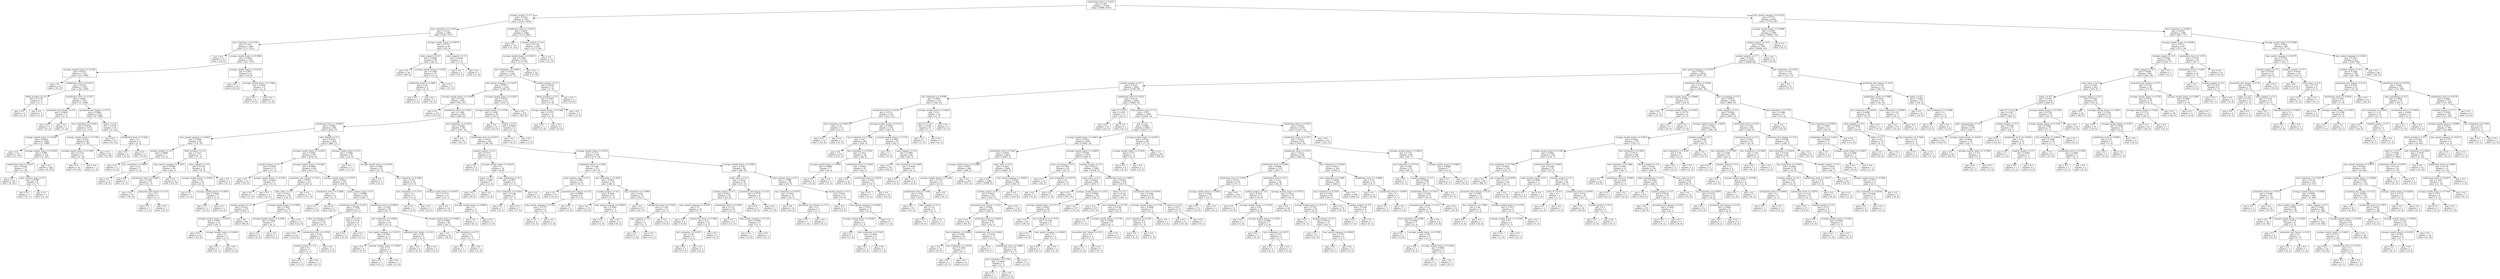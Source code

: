 digraph Tree {
node [shape=box] ;
0 [label="satisfaction_level <= 0.4121\ngini = 0.365\nsamples = 11959\nvalue = [9086, 2873]"] ;
1 [label="number_project <= 0.1\ngini = 0.4793\nsamples = 3367\nvalue = [1341, 2026]"] ;
0 -> 1 [labeldistance=2.5, labelangle=45, headlabel="True"] ;
2 [label="last_evaluation <= 0.3359\ngini = 0.2132\nsamples = 1385\nvalue = [168, 1217]"] ;
1 -> 2 ;
3 [label="last_evaluation <= 0.1328\ngini = 0.1071\nsamples = 1286\nvalue = [73, 1213]"] ;
2 -> 3 ;
4 [label="gini = 0.0\nsamples = 33\nvalue = [33, 0]"] ;
3 -> 4 ;
5 [label="average_montly_hours <= 0.3084\ngini = 0.0618\nsamples = 1253\nvalue = [40, 1213]"] ;
3 -> 5 ;
6 [label="average_montly_hours <= 0.1355\ngini = 0.0351\nsamples = 1231\nvalue = [22, 1209]"] ;
5 -> 6 ;
7 [label="gini = 0.0\nsamples = 12\nvalue = [12, 0]"] ;
6 -> 7 ;
8 [label="satisfaction_level <= 0.2473\ngini = 0.0163\nsamples = 1219\nvalue = [10, 1209]"] ;
6 -> 8 ;
9 [label="Work_accident <= 0.5\ngini = 0.2778\nsamples = 6\nvalue = [5, 1]"] ;
8 -> 9 ;
10 [label="gini = 0.0\nsamples = 5\nvalue = [5, 0]"] ;
9 -> 10 ;
11 [label="gini = 0.0\nsamples = 1\nvalue = [0, 1]"] ;
9 -> 11 ;
12 [label="satisfaction_level <= 0.2747\ngini = 0.0082\nsamples = 1213\nvalue = [5, 1208]"] ;
8 -> 12 ;
13 [label="promotion_last_5years <= 0.5\ngini = 0.4444\nsamples = 3\nvalue = [1, 2]"] ;
12 -> 13 ;
14 [label="gini = 0.0\nsamples = 2\nvalue = [0, 2]"] ;
13 -> 14 ;
15 [label="gini = 0.0\nsamples = 1\nvalue = [1, 0]"] ;
13 -> 15 ;
16 [label="promotion_last_5years <= 0.75\ngini = 0.0066\nsamples = 1210\nvalue = [4, 1206]"] ;
12 -> 16 ;
17 [label="last_evaluation <= 0.3203\ngini = 0.0034\nsamples = 1175\nvalue = [2, 1173]"] ;
16 -> 17 ;
18 [label="average_montly_hours <= 0.2547\ngini = 0.0018\nsamples = 1089\nvalue = [1, 1088]"] ;
17 -> 18 ;
19 [label="gini = 0.0\nsamples = 757\nvalue = [0, 757]"] ;
18 -> 19 ;
20 [label="average_montly_hours <= 0.2593\ngini = 0.006\nsamples = 332\nvalue = [1, 331]"] ;
18 -> 20 ;
21 [label="satisfaction_level <= 0.3571\ngini = 0.0526\nsamples = 37\nvalue = [1, 36]"] ;
20 -> 21 ;
22 [label="gini = 0.0\nsamples = 29\nvalue = [0, 29]"] ;
21 -> 22 ;
23 [label="sales_product_mng <= 0.5\ngini = 0.2188\nsamples = 8\nvalue = [1, 7]"] ;
21 -> 23 ;
24 [label="gini = 0.0\nsamples = 7\nvalue = [0, 7]"] ;
23 -> 24 ;
25 [label="gini = 0.0\nsamples = 1\nvalue = [1, 0]"] ;
23 -> 25 ;
26 [label="gini = 0.0\nsamples = 295\nvalue = [0, 295]"] ;
20 -> 26 ;
27 [label="average_montly_hours <= 0.1706\ngini = 0.023\nsamples = 86\nvalue = [1, 85]"] ;
17 -> 27 ;
28 [label="average_montly_hours <= 0.1659\ngini = 0.1107\nsamples = 17\nvalue = [1, 16]"] ;
27 -> 28 ;
29 [label="gini = 0.0\nsamples = 16\nvalue = [0, 16]"] ;
28 -> 29 ;
30 [label="gini = 0.0\nsamples = 1\nvalue = [1, 0]"] ;
28 -> 30 ;
31 [label="gini = 0.0\nsamples = 69\nvalue = [0, 69]"] ;
27 -> 31 ;
32 [label="salary <= 0.5\ngini = 0.1078\nsamples = 35\nvalue = [2, 33]"] ;
16 -> 32 ;
33 [label="gini = 0.0\nsamples = 31\nvalue = [0, 31]"] ;
32 -> 33 ;
34 [label="satisfaction_level <= 0.3242\ngini = 0.5\nsamples = 4\nvalue = [2, 2]"] ;
32 -> 34 ;
35 [label="gini = 0.0\nsamples = 2\nvalue = [2, 0]"] ;
34 -> 35 ;
36 [label="gini = 0.0\nsamples = 2\nvalue = [0, 2]"] ;
34 -> 36 ;
37 [label="average_montly_hours <= 0.6752\ngini = 0.2975\nsamples = 22\nvalue = [18, 4]"] ;
5 -> 37 ;
38 [label="gini = 0.0\nsamples = 16\nvalue = [16, 0]"] ;
37 -> 38 ;
39 [label="average_montly_hours <= 0.7944\ngini = 0.4444\nsamples = 6\nvalue = [2, 4]"] ;
37 -> 39 ;
40 [label="gini = 0.0\nsamples = 4\nvalue = [0, 4]"] ;
39 -> 40 ;
41 [label="gini = 0.0\nsamples = 2\nvalue = [2, 0]"] ;
39 -> 41 ;
42 [label="average_montly_hours <= 0.8575\ngini = 0.0775\nsamples = 99\nvalue = [95, 4]"] ;
2 -> 42 ;
43 [label="sales_support <= 0.5\ngini = 0.0408\nsamples = 96\nvalue = [94, 2]"] ;
42 -> 43 ;
44 [label="gini = 0.0\nsamples = 80\nvalue = [80, 0]"] ;
43 -> 44 ;
45 [label="average_montly_hours <= 0.285\ngini = 0.2188\nsamples = 16\nvalue = [14, 2]"] ;
43 -> 45 ;
46 [label="satisfaction_level <= 0.2802\ngini = 0.48\nsamples = 5\nvalue = [3, 2]"] ;
45 -> 46 ;
47 [label="gini = 0.0\nsamples = 3\nvalue = [3, 0]"] ;
46 -> 47 ;
48 [label="gini = 0.0\nsamples = 2\nvalue = [0, 2]"] ;
46 -> 48 ;
49 [label="gini = 0.0\nsamples = 11\nvalue = [11, 0]"] ;
45 -> 49 ;
50 [label="sales_support <= 0.5\ngini = 0.4444\nsamples = 3\nvalue = [1, 2]"] ;
42 -> 50 ;
51 [label="gini = 0.0\nsamples = 2\nvalue = [0, 2]"] ;
50 -> 51 ;
52 [label="gini = 0.0\nsamples = 1\nvalue = [1, 0]"] ;
50 -> 52 ;
53 [label="satisfaction_level <= 0.0275\ngini = 0.4831\nsamples = 1982\nvalue = [1173, 809]"] ;
1 -> 53 ;
54 [label="gini = 0.0\nsamples = 715\nvalue = [0, 715]"] ;
53 -> 54 ;
55 [label="number_project <= 0.9\ngini = 0.1374\nsamples = 1267\nvalue = [1173, 94]"] ;
53 -> 55 ;
56 [label="average_montly_hours <= 0.9019\ngini = 0.1208\nsamples = 1254\nvalue = [1173, 81]"] ;
55 -> 56 ;
57 [label="last_evaluation <= 0.9922\ngini = 0.1076\nsamples = 1244\nvalue = [1173, 71]"] ;
56 -> 57 ;
58 [label="time_spend_company <= 0.4375\ngini = 0.0973\nsamples = 1229\nvalue = [1166, 63]"] ;
57 -> 58 ;
59 [label="average_montly_hours <= 0.1659\ngini = 0.1154\nsamples = 992\nvalue = [931, 61]"] ;
58 -> 59 ;
60 [label="gini = 0.0\nsamples = 122\nvalue = [122, 0]"] ;
59 -> 60 ;
61 [label="satisfaction_level <= 0.2363\ngini = 0.1304\nsamples = 870\nvalue = [809, 61]"] ;
59 -> 61 ;
62 [label="satisfaction_level <= 0.0604\ngini = 0.0904\nsamples = 569\nvalue = [542, 27]"] ;
61 -> 62 ;
63 [label="time_spend_company <= 0.0625\ngini = 0.2098\nsamples = 84\nvalue = [74, 10]"] ;
62 -> 63 ;
64 [label="number_project <= 0.3\ngini = 0.4898\nsamples = 7\nvalue = [3, 4]"] ;
63 -> 64 ;
65 [label="gini = 0.0\nsamples = 2\nvalue = [2, 0]"] ;
64 -> 65 ;
66 [label="last_evaluation <= 0.8047\ngini = 0.32\nsamples = 5\nvalue = [1, 4]"] ;
64 -> 66 ;
67 [label="gini = 0.0\nsamples = 4\nvalue = [0, 4]"] ;
66 -> 67 ;
68 [label="gini = 0.0\nsamples = 1\nvalue = [1, 0]"] ;
66 -> 68 ;
69 [label="Work_accident <= 0.5\ngini = 0.1437\nsamples = 77\nvalue = [71, 6]"] ;
63 -> 69 ;
70 [label="time_spend_company <= 0.1875\ngini = 0.0308\nsamples = 64\nvalue = [63, 1]"] ;
69 -> 70 ;
71 [label="satisfaction_level <= 0.0495\ngini = 0.1528\nsamples = 12\nvalue = [11, 1]"] ;
70 -> 71 ;
72 [label="gini = 0.0\nsamples = 10\nvalue = [10, 0]"] ;
71 -> 72 ;
73 [label="promotion_last_5years <= 0.25\ngini = 0.5\nsamples = 2\nvalue = [1, 1]"] ;
71 -> 73 ;
74 [label="gini = 0.0\nsamples = 1\nvalue = [1, 0]"] ;
73 -> 74 ;
75 [label="gini = 0.0\nsamples = 1\nvalue = [0, 1]"] ;
73 -> 75 ;
76 [label="gini = 0.0\nsamples = 52\nvalue = [52, 0]"] ;
70 -> 76 ;
77 [label="sales_support <= 0.5\ngini = 0.4734\nsamples = 13\nvalue = [8, 5]"] ;
69 -> 77 ;
78 [label="average_montly_hours <= 0.8411\ngini = 0.32\nsamples = 10\nvalue = [8, 2]"] ;
77 -> 78 ;
79 [label="gini = 0.0\nsamples = 7\nvalue = [7, 0]"] ;
78 -> 79 ;
80 [label="average_montly_hours <= 0.8551\ngini = 0.4444\nsamples = 3\nvalue = [1, 2]"] ;
78 -> 80 ;
81 [label="gini = 0.0\nsamples = 2\nvalue = [0, 2]"] ;
80 -> 81 ;
82 [label="gini = 0.0\nsamples = 1\nvalue = [1, 0]"] ;
80 -> 82 ;
83 [label="gini = 0.0\nsamples = 3\nvalue = [0, 3]"] ;
77 -> 83 ;
84 [label="sales_RandD <= 0.5\ngini = 0.0676\nsamples = 485\nvalue = [468, 17]"] ;
62 -> 84 ;
85 [label="average_montly_hours <= 0.2033\ngini = 0.0565\nsamples = 447\nvalue = [434, 13]"] ;
84 -> 85 ;
86 [label="number_project <= 0.7\ngini = 0.2604\nsamples = 13\nvalue = [11, 2]"] ;
85 -> 86 ;
87 [label="gini = 0.0\nsamples = 10\nvalue = [10, 0]"] ;
86 -> 87 ;
88 [label="average_montly_hours <= 0.1916\ngini = 0.4444\nsamples = 3\nvalue = [1, 2]"] ;
86 -> 88 ;
89 [label="gini = 0.0\nsamples = 1\nvalue = [1, 0]"] ;
88 -> 89 ;
90 [label="gini = 0.0\nsamples = 2\nvalue = [0, 2]"] ;
88 -> 90 ;
91 [label="average_montly_hours <= 0.5491\ngini = 0.0494\nsamples = 434\nvalue = [423, 11]"] ;
85 -> 91 ;
92 [label="promotion_last_5years <= 0.25\ngini = 0.0167\nsamples = 237\nvalue = [235, 2]"] ;
91 -> 92 ;
93 [label="sales_sales <= 0.5\ngini = 0.0312\nsamples = 126\nvalue = [124, 2]"] ;
92 -> 93 ;
94 [label="number_project <= 0.3\ngini = 0.0185\nsamples = 107\nvalue = [106, 1]"] ;
93 -> 94 ;
95 [label="average_montly_hours <= 0.4276\ngini = 0.0907\nsamples = 21\nvalue = [20, 1]"] ;
94 -> 95 ;
96 [label="gini = 0.0\nsamples = 19\nvalue = [19, 0]"] ;
95 -> 96 ;
97 [label="average_montly_hours <= 0.4416\ngini = 0.5\nsamples = 2\nvalue = [1, 1]"] ;
95 -> 97 ;
98 [label="gini = 0.0\nsamples = 1\nvalue = [0, 1]"] ;
97 -> 98 ;
99 [label="gini = 0.0\nsamples = 1\nvalue = [1, 0]"] ;
97 -> 99 ;
100 [label="gini = 0.0\nsamples = 86\nvalue = [86, 0]"] ;
94 -> 100 ;
101 [label="average_montly_hours <= 0.3458\ngini = 0.0997\nsamples = 19\nvalue = [18, 1]"] ;
93 -> 101 ;
102 [label="average_montly_hours <= 0.3294\ngini = 0.2449\nsamples = 7\nvalue = [6, 1]"] ;
101 -> 102 ;
103 [label="gini = 0.0\nsamples = 6\nvalue = [6, 0]"] ;
102 -> 103 ;
104 [label="gini = 0.0\nsamples = 1\nvalue = [0, 1]"] ;
102 -> 104 ;
105 [label="gini = 0.0\nsamples = 12\nvalue = [12, 0]"] ;
101 -> 105 ;
106 [label="gini = 0.0\nsamples = 111\nvalue = [111, 0]"] ;
92 -> 106 ;
107 [label="average_montly_hours <= 0.5537\ngini = 0.0872\nsamples = 197\nvalue = [188, 9]"] ;
91 -> 107 ;
108 [label="satisfaction_level <= 0.1648\ngini = 0.5\nsamples = 4\nvalue = [2, 2]"] ;
107 -> 108 ;
109 [label="gini = 0.0\nsamples = 2\nvalue = [2, 0]"] ;
108 -> 109 ;
110 [label="gini = 0.0\nsamples = 2\nvalue = [0, 2]"] ;
108 -> 110 ;
111 [label="sales_product_mng <= 0.5\ngini = 0.0699\nsamples = 193\nvalue = [186, 7]"] ;
107 -> 111 ;
112 [label="satisfaction_level <= 0.2253\ngini = 0.0288\nsamples = 137\nvalue = [135, 2]"] ;
111 -> 112 ;
113 [label="sales_accounting <= 0.5\ngini = 0.0152\nsamples = 131\nvalue = [130, 1]"] ;
112 -> 113 ;
114 [label="gini = 0.0\nsamples = 118\nvalue = [118, 0]"] ;
113 -> 114 ;
115 [label="satisfaction_level <= 0.0769\ngini = 0.142\nsamples = 13\nvalue = [12, 1]"] ;
113 -> 115 ;
116 [label="number_project <= 0.3\ngini = 0.5\nsamples = 2\nvalue = [1, 1]"] ;
115 -> 116 ;
117 [label="gini = 0.0\nsamples = 1\nvalue = [1, 0]"] ;
116 -> 117 ;
118 [label="gini = 0.0\nsamples = 1\nvalue = [0, 1]"] ;
116 -> 118 ;
119 [label="gini = 0.0\nsamples = 11\nvalue = [11, 0]"] ;
115 -> 119 ;
120 [label="sales_IT <= 0.5\ngini = 0.2778\nsamples = 6\nvalue = [5, 1]"] ;
112 -> 120 ;
121 [label="gini = 0.0\nsamples = 5\nvalue = [5, 0]"] ;
120 -> 121 ;
122 [label="gini = 0.0\nsamples = 1\nvalue = [0, 1]"] ;
120 -> 122 ;
123 [label="satisfaction_level <= 0.0934\ngini = 0.1626\nsamples = 56\nvalue = [51, 5]"] ;
111 -> 123 ;
124 [label="last_evaluation <= 0.6484\ngini = 0.375\nsamples = 16\nvalue = [12, 4]"] ;
123 -> 124 ;
125 [label="time_spend_company <= 0.3125\ngini = 0.1653\nsamples = 11\nvalue = [10, 1]"] ;
124 -> 125 ;
126 [label="gini = 0.0\nsamples = 9\nvalue = [9, 0]"] ;
125 -> 126 ;
127 [label="average_montly_hours <= 0.8037\ngini = 0.5\nsamples = 2\nvalue = [1, 1]"] ;
125 -> 127 ;
128 [label="gini = 0.0\nsamples = 1\nvalue = [0, 1]"] ;
127 -> 128 ;
129 [label="gini = 0.0\nsamples = 1\nvalue = [1, 0]"] ;
127 -> 129 ;
130 [label="promotion_last_5years <= 0.25\ngini = 0.48\nsamples = 5\nvalue = [2, 3]"] ;
124 -> 130 ;
131 [label="gini = 0.0\nsamples = 3\nvalue = [0, 3]"] ;
130 -> 131 ;
132 [label="gini = 0.0\nsamples = 2\nvalue = [2, 0]"] ;
130 -> 132 ;
133 [label="average_montly_hours <= 0.8435\ngini = 0.0487\nsamples = 40\nvalue = [39, 1]"] ;
123 -> 133 ;
134 [label="gini = 0.0\nsamples = 38\nvalue = [38, 0]"] ;
133 -> 134 ;
135 [label="last_evaluation <= 0.75\ngini = 0.5\nsamples = 2\nvalue = [1, 1]"] ;
133 -> 135 ;
136 [label="gini = 0.0\nsamples = 1\nvalue = [0, 1]"] ;
135 -> 136 ;
137 [label="gini = 0.0\nsamples = 1\nvalue = [1, 0]"] ;
135 -> 137 ;
138 [label="average_montly_hours <= 0.5\ngini = 0.1884\nsamples = 38\nvalue = [34, 4]"] ;
84 -> 138 ;
139 [label="gini = 0.0\nsamples = 17\nvalue = [17, 0]"] ;
138 -> 139 ;
140 [label="average_montly_hours <= 0.5187\ngini = 0.3084\nsamples = 21\nvalue = [17, 4]"] ;
138 -> 140 ;
141 [label="gini = 0.0\nsamples = 1\nvalue = [0, 1]"] ;
140 -> 141 ;
142 [label="last_evaluation <= 0.1484\ngini = 0.255\nsamples = 20\nvalue = [17, 3]"] ;
140 -> 142 ;
143 [label="last_evaluation <= 0.1172\ngini = 0.5\nsamples = 4\nvalue = [2, 2]"] ;
142 -> 143 ;
144 [label="gini = 0.0\nsamples = 2\nvalue = [2, 0]"] ;
143 -> 144 ;
145 [label="gini = 0.0\nsamples = 2\nvalue = [0, 2]"] ;
143 -> 145 ;
146 [label="average_montly_hours <= 0.8435\ngini = 0.1172\nsamples = 16\nvalue = [15, 1]"] ;
142 -> 146 ;
147 [label="gini = 0.0\nsamples = 14\nvalue = [14, 0]"] ;
146 -> 147 ;
148 [label="average_montly_hours <= 0.8645\ngini = 0.5\nsamples = 2\nvalue = [1, 1]"] ;
146 -> 148 ;
149 [label="gini = 0.0\nsamples = 1\nvalue = [0, 1]"] ;
148 -> 149 ;
150 [label="gini = 0.0\nsamples = 1\nvalue = [1, 0]"] ;
148 -> 150 ;
151 [label="last_evaluation <= 0.2578\ngini = 0.2004\nsamples = 301\nvalue = [267, 34]"] ;
61 -> 151 ;
152 [label="gini = 0.0\nsamples = 81\nvalue = [81, 0]"] ;
151 -> 152 ;
153 [label="satisfaction_level <= 0.2473\ngini = 0.2613\nsamples = 220\nvalue = [186, 34]"] ;
151 -> 153 ;
154 [label="number_project <= 0.3\ngini = 0.4717\nsamples = 21\nvalue = [13, 8]"] ;
153 -> 154 ;
155 [label="gini = 0.0\nsamples = 5\nvalue = [5, 0]"] ;
154 -> 155 ;
156 [label="average_montly_hours <= 0.4416\ngini = 0.5\nsamples = 16\nvalue = [8, 8]"] ;
154 -> 156 ;
157 [label="salary <= 0.5\ngini = 0.2449\nsamples = 7\nvalue = [1, 6]"] ;
156 -> 157 ;
158 [label="gini = 0.0\nsamples = 6\nvalue = [0, 6]"] ;
157 -> 158 ;
159 [label="gini = 0.0\nsamples = 1\nvalue = [1, 0]"] ;
157 -> 159 ;
160 [label="sales_marketing <= 0.5\ngini = 0.3457\nsamples = 9\nvalue = [7, 2]"] ;
156 -> 160 ;
161 [label="last_evaluation <= 0.3203\ngini = 0.2188\nsamples = 8\nvalue = [7, 1]"] ;
160 -> 161 ;
162 [label="gini = 0.0\nsamples = 1\nvalue = [0, 1]"] ;
161 -> 162 ;
163 [label="gini = 0.0\nsamples = 7\nvalue = [7, 0]"] ;
161 -> 163 ;
164 [label="gini = 0.0\nsamples = 1\nvalue = [0, 1]"] ;
160 -> 164 ;
165 [label="average_montly_hours <= 0.479\ngini = 0.2272\nsamples = 199\nvalue = [173, 26]"] ;
153 -> 165 ;
166 [label="satisfaction_level <= 0.2802\ngini = 0.1295\nsamples = 115\nvalue = [107, 8]"] ;
165 -> 166 ;
167 [label="sales_product_mng <= 0.5\ngini = 0.3403\nsamples = 23\nvalue = [18, 5]"] ;
166 -> 167 ;
168 [label="gini = 0.0\nsamples = 15\nvalue = [15, 0]"] ;
167 -> 168 ;
169 [label="promotion_last_5years <= 0.25\ngini = 0.4688\nsamples = 8\nvalue = [3, 5]"] ;
167 -> 169 ;
170 [label="time_spend_company <= 0.125\ngini = 0.2778\nsamples = 6\nvalue = [1, 5]"] ;
169 -> 170 ;
171 [label="gini = 0.0\nsamples = 5\nvalue = [0, 5]"] ;
170 -> 171 ;
172 [label="gini = 0.0\nsamples = 1\nvalue = [1, 0]"] ;
170 -> 172 ;
173 [label="gini = 0.0\nsamples = 2\nvalue = [2, 0]"] ;
169 -> 173 ;
174 [label="last_evaluation <= 0.3203\ngini = 0.0631\nsamples = 92\nvalue = [89, 3]"] ;
166 -> 174 ;
175 [label="number_project <= 0.3\ngini = 0.2604\nsamples = 13\nvalue = [11, 2]"] ;
174 -> 175 ;
176 [label="gini = 0.0\nsamples = 10\nvalue = [10, 0]"] ;
175 -> 176 ;
177 [label="time_spend_company <= 0.0625\ngini = 0.4444\nsamples = 3\nvalue = [1, 2]"] ;
175 -> 177 ;
178 [label="gini = 0.0\nsamples = 1\nvalue = [1, 0]"] ;
177 -> 178 ;
179 [label="gini = 0.0\nsamples = 2\nvalue = [0, 2]"] ;
177 -> 179 ;
180 [label="last_evaluation <= 0.7969\ngini = 0.025\nsamples = 79\nvalue = [78, 1]"] ;
174 -> 180 ;
181 [label="gini = 0.0\nsamples = 67\nvalue = [67, 0]"] ;
180 -> 181 ;
182 [label="satisfaction_level <= 0.3242\ngini = 0.1528\nsamples = 12\nvalue = [11, 1]"] ;
180 -> 182 ;
183 [label="sales_support <= 0.5\ngini = 0.5\nsamples = 2\nvalue = [1, 1]"] ;
182 -> 183 ;
184 [label="gini = 0.0\nsamples = 1\nvalue = [1, 0]"] ;
183 -> 184 ;
185 [label="gini = 0.0\nsamples = 1\nvalue = [0, 1]"] ;
183 -> 185 ;
186 [label="gini = 0.0\nsamples = 10\nvalue = [10, 0]"] ;
182 -> 186 ;
187 [label="average_montly_hours <= 0.6565\ngini = 0.3367\nsamples = 84\nvalue = [66, 18]"] ;
165 -> 187 ;
188 [label="sales_sales <= 0.5\ngini = 0.4614\nsamples = 36\nvalue = [23, 13]"] ;
187 -> 188 ;
189 [label="number_project <= 0.3\ngini = 0.3911\nsamples = 30\nvalue = [22, 8]"] ;
188 -> 189 ;
190 [label="time_spend_company <= 0.1875\ngini = 0.5\nsamples = 14\nvalue = [7, 7]"] ;
189 -> 190 ;
191 [label="gini = 0.0\nsamples = 4\nvalue = [4, 0]"] ;
190 -> 191 ;
192 [label="satisfaction_level <= 0.3462\ngini = 0.42\nsamples = 10\nvalue = [3, 7]"] ;
190 -> 192 ;
193 [label="last_evaluation <= 0.9531\ngini = 0.48\nsamples = 5\nvalue = [3, 2]"] ;
192 -> 193 ;
194 [label="gini = 0.0\nsamples = 3\nvalue = [3, 0]"] ;
193 -> 194 ;
195 [label="gini = 0.0\nsamples = 2\nvalue = [0, 2]"] ;
193 -> 195 ;
196 [label="gini = 0.0\nsamples = 5\nvalue = [0, 5]"] ;
192 -> 196 ;
197 [label="satisfaction_level <= 0.3901\ngini = 0.1172\nsamples = 16\nvalue = [15, 1]"] ;
189 -> 197 ;
198 [label="gini = 0.0\nsamples = 13\nvalue = [13, 0]"] ;
197 -> 198 ;
199 [label="time_spend_company <= 0.125\ngini = 0.4444\nsamples = 3\nvalue = [2, 1]"] ;
197 -> 199 ;
200 [label="gini = 0.0\nsamples = 2\nvalue = [2, 0]"] ;
199 -> 200 ;
201 [label="gini = 0.0\nsamples = 1\nvalue = [0, 1]"] ;
199 -> 201 ;
202 [label="promotion_last_5years <= 0.25\ngini = 0.2778\nsamples = 6\nvalue = [1, 5]"] ;
188 -> 202 ;
203 [label="gini = 0.0\nsamples = 5\nvalue = [0, 5]"] ;
202 -> 203 ;
204 [label="gini = 0.0\nsamples = 1\nvalue = [1, 0]"] ;
202 -> 204 ;
205 [label="sales_product_mng <= 0.5\ngini = 0.1866\nsamples = 48\nvalue = [43, 5]"] ;
187 -> 205 ;
206 [label="last_evaluation <= 0.9375\ngini = 0.0555\nsamples = 35\nvalue = [34, 1]"] ;
205 -> 206 ;
207 [label="gini = 0.0\nsamples = 33\nvalue = [33, 0]"] ;
206 -> 207 ;
208 [label="promotion_last_5years <= 0.75\ngini = 0.5\nsamples = 2\nvalue = [1, 1]"] ;
206 -> 208 ;
209 [label="gini = 0.0\nsamples = 1\nvalue = [1, 0]"] ;
208 -> 209 ;
210 [label="gini = 0.0\nsamples = 1\nvalue = [0, 1]"] ;
208 -> 210 ;
211 [label="number_project <= 0.3\ngini = 0.426\nsamples = 13\nvalue = [9, 4]"] ;
205 -> 211 ;
212 [label="gini = 0.0\nsamples = 2\nvalue = [0, 2]"] ;
211 -> 212 ;
213 [label="time_spend_company <= 0.0625\ngini = 0.2975\nsamples = 11\nvalue = [9, 2]"] ;
211 -> 213 ;
214 [label="average_montly_hours <= 0.8364\ngini = 0.5\nsamples = 4\nvalue = [2, 2]"] ;
213 -> 214 ;
215 [label="gini = 0.0\nsamples = 1\nvalue = [1, 0]"] ;
214 -> 215 ;
216 [label="last_evaluation <= 0.7422\ngini = 0.4444\nsamples = 3\nvalue = [1, 2]"] ;
214 -> 216 ;
217 [label="gini = 0.0\nsamples = 2\nvalue = [0, 2]"] ;
216 -> 217 ;
218 [label="gini = 0.0\nsamples = 1\nvalue = [1, 0]"] ;
216 -> 218 ;
219 [label="gini = 0.0\nsamples = 7\nvalue = [7, 0]"] ;
213 -> 219 ;
220 [label="average_montly_hours <= 0.2033\ngini = 0.0167\nsamples = 237\nvalue = [235, 2]"] ;
58 -> 220 ;
221 [label="average_montly_hours <= 0.1799\ngini = 0.1049\nsamples = 36\nvalue = [34, 2]"] ;
220 -> 221 ;
222 [label="gini = 0.0\nsamples = 33\nvalue = [33, 0]"] ;
221 -> 222 ;
223 [label="salary <= 0.5\ngini = 0.4444\nsamples = 3\nvalue = [1, 2]"] ;
221 -> 223 ;
224 [label="gini = 0.0\nsamples = 2\nvalue = [0, 2]"] ;
223 -> 224 ;
225 [label="gini = 0.0\nsamples = 1\nvalue = [1, 0]"] ;
223 -> 225 ;
226 [label="gini = 0.0\nsamples = 201\nvalue = [201, 0]"] ;
220 -> 226 ;
227 [label="number_project <= 0.7\ngini = 0.4978\nsamples = 15\nvalue = [7, 8]"] ;
57 -> 227 ;
228 [label="Work_accident <= 0.5\ngini = 0.3967\nsamples = 11\nvalue = [3, 8]"] ;
227 -> 228 ;
229 [label="average_montly_hours <= 0.1589\ngini = 0.1975\nsamples = 9\nvalue = [1, 8]"] ;
228 -> 229 ;
230 [label="gini = 0.0\nsamples = 1\nvalue = [1, 0]"] ;
229 -> 230 ;
231 [label="gini = 0.0\nsamples = 8\nvalue = [0, 8]"] ;
229 -> 231 ;
232 [label="gini = 0.0\nsamples = 2\nvalue = [2, 0]"] ;
228 -> 232 ;
233 [label="gini = 0.0\nsamples = 4\nvalue = [4, 0]"] ;
227 -> 233 ;
234 [label="gini = 0.0\nsamples = 10\nvalue = [0, 10]"] ;
56 -> 234 ;
235 [label="gini = 0.0\nsamples = 13\nvalue = [0, 13]"] ;
55 -> 235 ;
236 [label="time_spend_company <= 0.3125\ngini = 0.1777\nsamples = 8592\nvalue = [7745, 847]"] ;
0 -> 236 [labeldistance=2.5, labelangle=-45, headlabel="False"] ;
237 [label="average_montly_hours <= 0.9089\ngini = 0.0309\nsamples = 7008\nvalue = [6898, 110]"] ;
236 -> 237 ;
238 [label="number_project <= 0.9\ngini = 0.029\nsamples = 7001\nvalue = [6898, 103]"] ;
237 -> 238 ;
239 [label="number_project <= 0.7\ngini = 0.0279\nsamples = 6997\nvalue = [6898, 99]"] ;
238 -> 239 ;
240 [label="time_spend_company <= 0.1875\ngini = 0.025\nsamples = 6874\nvalue = [6787, 87]"] ;
239 -> 240 ;
241 [label="number_project <= 0.1\ngini = 0.0167\nsamples = 5829\nvalue = [5780, 49]"] ;
240 -> 241 ;
242 [label="last_evaluation <= 0.9766\ngini = 0.0855\nsamples = 335\nvalue = [320, 15]"] ;
241 -> 242 ;
243 [label="satisfaction_level <= 0.4341\ngini = 0.0711\nsamples = 325\nvalue = [313, 12]"] ;
242 -> 243 ;
244 [label="last_evaluation <= 0.6016\ngini = 0.32\nsamples = 15\nvalue = [12, 3]"] ;
243 -> 244 ;
245 [label="gini = 0.0\nsamples = 12\nvalue = [12, 0]"] ;
244 -> 245 ;
246 [label="gini = 0.0\nsamples = 3\nvalue = [0, 3]"] ;
244 -> 246 ;
247 [label="average_montly_hours <= 0.7313\ngini = 0.0564\nsamples = 310\nvalue = [301, 9]"] ;
243 -> 247 ;
248 [label="last_evaluation <= 0.7266\ngini = 0.03\nsamples = 263\nvalue = [259, 4]"] ;
247 -> 248 ;
249 [label="gini = 0.0\nsamples = 213\nvalue = [213, 0]"] ;
248 -> 249 ;
250 [label="last_evaluation <= 0.7422\ngini = 0.1472\nsamples = 50\nvalue = [46, 4]"] ;
248 -> 250 ;
251 [label="average_montly_hours <= 0.493\ngini = 0.4898\nsamples = 7\nvalue = [4, 3]"] ;
250 -> 251 ;
252 [label="gini = 0.0\nsamples = 4\nvalue = [4, 0]"] ;
251 -> 252 ;
253 [label="gini = 0.0\nsamples = 3\nvalue = [0, 3]"] ;
251 -> 253 ;
254 [label="satisfaction_level <= 0.8242\ngini = 0.0454\nsamples = 43\nvalue = [42, 1]"] ;
250 -> 254 ;
255 [label="gini = 0.0\nsamples = 32\nvalue = [32, 0]"] ;
254 -> 255 ;
256 [label="satisfaction_level <= 0.8516\ngini = 0.1653\nsamples = 11\nvalue = [10, 1]"] ;
254 -> 256 ;
257 [label="gini = 0.0\nsamples = 1\nvalue = [0, 1]"] ;
256 -> 257 ;
258 [label="gini = 0.0\nsamples = 10\nvalue = [10, 0]"] ;
256 -> 258 ;
259 [label="average_montly_hours <= 0.736\ngini = 0.1901\nsamples = 47\nvalue = [42, 5]"] ;
247 -> 259 ;
260 [label="gini = 0.0\nsamples = 3\nvalue = [0, 3]"] ;
259 -> 260 ;
261 [label="sales_support <= 0.5\ngini = 0.0868\nsamples = 44\nvalue = [42, 2]"] ;
259 -> 261 ;
262 [label="gini = 0.0\nsamples = 38\nvalue = [38, 0]"] ;
261 -> 262 ;
263 [label="last_evaluation <= 0.5469\ngini = 0.4444\nsamples = 6\nvalue = [4, 2]"] ;
261 -> 263 ;
264 [label="gini = 0.0\nsamples = 2\nvalue = [0, 2]"] ;
263 -> 264 ;
265 [label="gini = 0.0\nsamples = 4\nvalue = [4, 0]"] ;
263 -> 265 ;
266 [label="average_montly_hours <= 0.8014\ngini = 0.42\nsamples = 10\nvalue = [7, 3]"] ;
242 -> 266 ;
267 [label="sales_IT <= 0.5\ngini = 0.2188\nsamples = 8\nvalue = [7, 1]"] ;
266 -> 267 ;
268 [label="gini = 0.0\nsamples = 7\nvalue = [7, 0]"] ;
267 -> 268 ;
269 [label="gini = 0.0\nsamples = 1\nvalue = [0, 1]"] ;
267 -> 269 ;
270 [label="gini = 0.0\nsamples = 2\nvalue = [0, 2]"] ;
266 -> 270 ;
271 [label="satisfaction_level <= 0.4231\ngini = 0.0123\nsamples = 5494\nvalue = [5460, 34]"] ;
241 -> 271 ;
272 [label="sales_IT <= 0.5\ngini = 0.1653\nsamples = 11\nvalue = [10, 1]"] ;
271 -> 272 ;
273 [label="gini = 0.0\nsamples = 10\nvalue = [10, 0]"] ;
272 -> 273 ;
274 [label="gini = 0.0\nsamples = 1\nvalue = [0, 1]"] ;
272 -> 274 ;
275 [label="sales_product_mng <= 0.5\ngini = 0.012\nsamples = 5483\nvalue = [5450, 33]"] ;
271 -> 275 ;
276 [label="left <= 0.5\ngini = 0.0084\nsamples = 4030\nvalue = [4013, 17]"] ;
275 -> 276 ;
277 [label="average_montly_hours <= 0.6612\ngini = 0.0071\nsamples = 3950\nvalue = [3936, 14]"] ;
276 -> 277 ;
278 [label="satisfaction_level <= 0.467\ngini = 0.0035\nsamples = 2872\nvalue = [2867, 5]"] ;
277 -> 278 ;
279 [label="average_montly_hours <= 0.2009\ngini = 0.019\nsamples = 208\nvalue = [206, 2]"] ;
278 -> 279 ;
280 [label="average_montly_hours <= 0.1939\ngini = 0.1723\nsamples = 21\nvalue = [19, 2]"] ;
279 -> 280 ;
281 [label="satisfaction_level <= 0.456\ngini = 0.095\nsamples = 20\nvalue = [19, 1]"] ;
280 -> 281 ;
282 [label="gini = 0.0\nsamples = 15\nvalue = [15, 0]"] ;
281 -> 282 ;
283 [label="sales_support <= 0.5\ngini = 0.32\nsamples = 5\nvalue = [4, 1]"] ;
281 -> 283 ;
284 [label="gini = 0.0\nsamples = 4\nvalue = [4, 0]"] ;
283 -> 284 ;
285 [label="gini = 0.0\nsamples = 1\nvalue = [0, 1]"] ;
283 -> 285 ;
286 [label="gini = 0.0\nsamples = 1\nvalue = [0, 1]"] ;
280 -> 286 ;
287 [label="gini = 0.0\nsamples = 187\nvalue = [187, 0]"] ;
279 -> 287 ;
288 [label="sales_sales <= 0.5\ngini = 0.0022\nsamples = 2664\nvalue = [2661, 3]"] ;
278 -> 288 ;
289 [label="gini = 0.0\nsamples = 2096\nvalue = [2096, 0]"] ;
288 -> 289 ;
290 [label="time_spend_company <= 0.0625\ngini = 0.0105\nsamples = 568\nvalue = [565, 3]"] ;
288 -> 290 ;
291 [label="number_project <= 0.3\ngini = 0.0252\nsamples = 235\nvalue = [232, 3]"] ;
290 -> 291 ;
292 [label="promotion_last_5years <= 0.25\ngini = 0.0566\nsamples = 103\nvalue = [100, 3]"] ;
291 -> 292 ;
293 [label="gini = 0.0\nsamples = 46\nvalue = [46, 0]"] ;
292 -> 293 ;
294 [label="satisfaction_level <= 0.8242\ngini = 0.0997\nsamples = 57\nvalue = [54, 3]"] ;
292 -> 294 ;
295 [label="last_evaluation <= 0.8906\ngini = 0.0487\nsamples = 40\nvalue = [39, 1]"] ;
294 -> 295 ;
296 [label="gini = 0.0\nsamples = 33\nvalue = [33, 0]"] ;
295 -> 296 ;
297 [label="last_evaluation <= 0.9219\ngini = 0.2449\nsamples = 7\nvalue = [6, 1]"] ;
295 -> 297 ;
298 [label="gini = 0.0\nsamples = 1\nvalue = [0, 1]"] ;
297 -> 298 ;
299 [label="gini = 0.0\nsamples = 6\nvalue = [6, 0]"] ;
297 -> 299 ;
300 [label="satisfaction_level <= 0.8462\ngini = 0.2076\nsamples = 17\nvalue = [15, 2]"] ;
294 -> 300 ;
301 [label="gini = 0.0\nsamples = 1\nvalue = [0, 1]"] ;
300 -> 301 ;
302 [label="satisfaction_level <= 0.8901\ngini = 0.1172\nsamples = 16\nvalue = [15, 1]"] ;
300 -> 302 ;
303 [label="last_evaluation <= 0.7109\ngini = 0.4444\nsamples = 3\nvalue = [2, 1]"] ;
302 -> 303 ;
304 [label="gini = 0.0\nsamples = 1\nvalue = [0, 1]"] ;
303 -> 304 ;
305 [label="gini = 0.0\nsamples = 2\nvalue = [2, 0]"] ;
303 -> 305 ;
306 [label="gini = 0.0\nsamples = 13\nvalue = [13, 0]"] ;
302 -> 306 ;
307 [label="gini = 0.0\nsamples = 132\nvalue = [132, 0]"] ;
291 -> 307 ;
308 [label="gini = 0.0\nsamples = 333\nvalue = [333, 0]"] ;
290 -> 308 ;
309 [label="average_montly_hours <= 0.6659\ngini = 0.0166\nsamples = 1078\nvalue = [1069, 9]"] ;
277 -> 309 ;
310 [label="sales_accounting <= 0.5\ngini = 0.1454\nsamples = 38\nvalue = [35, 3]"] ;
309 -> 310 ;
311 [label="gini = 0.0\nsamples = 32\nvalue = [32, 0]"] ;
310 -> 311 ;
312 [label="last_evaluation <= 0.4375\ngini = 0.5\nsamples = 6\nvalue = [3, 3]"] ;
310 -> 312 ;
313 [label="gini = 0.0\nsamples = 3\nvalue = [0, 3]"] ;
312 -> 313 ;
314 [label="gini = 0.0\nsamples = 3\nvalue = [3, 0]"] ;
312 -> 314 ;
315 [label="number_project <= 0.5\ngini = 0.0115\nsamples = 1040\nvalue = [1034, 6]"] ;
309 -> 315 ;
316 [label="sales_sales <= 0.5\ngini = 0.0024\nsamples = 820\nvalue = [819, 1]"] ;
315 -> 316 ;
317 [label="gini = 0.0\nsamples = 637\nvalue = [637, 0]"] ;
316 -> 317 ;
318 [label="average_montly_hours <= 0.722\ngini = 0.0109\nsamples = 183\nvalue = [182, 1]"] ;
316 -> 318 ;
319 [label="average_montly_hours <= 0.7173\ngini = 0.0425\nsamples = 46\nvalue = [45, 1]"] ;
318 -> 319 ;
320 [label="gini = 0.0\nsamples = 38\nvalue = [38, 0]"] ;
319 -> 320 ;
321 [label="last_evaluation <= 0.7578\ngini = 0.2188\nsamples = 8\nvalue = [7, 1]"] ;
319 -> 321 ;
322 [label="gini = 0.0\nsamples = 6\nvalue = [6, 0]"] ;
321 -> 322 ;
323 [label="time_spend_company <= 0.0625\ngini = 0.5\nsamples = 2\nvalue = [1, 1]"] ;
321 -> 323 ;
324 [label="gini = 0.0\nsamples = 1\nvalue = [0, 1]"] ;
323 -> 324 ;
325 [label="gini = 0.0\nsamples = 1\nvalue = [1, 0]"] ;
323 -> 325 ;
326 [label="gini = 0.0\nsamples = 137\nvalue = [137, 0]"] ;
318 -> 326 ;
327 [label="satisfaction_level <= 0.8407\ngini = 0.0444\nsamples = 220\nvalue = [215, 5]"] ;
315 -> 327 ;
328 [label="salary <= 0.5\ngini = 0.0123\nsamples = 161\nvalue = [160, 1]"] ;
327 -> 328 ;
329 [label="gini = 0.0\nsamples = 137\nvalue = [137, 0]"] ;
328 -> 329 ;
330 [label="last_evaluation <= 0.7734\ngini = 0.0799\nsamples = 24\nvalue = [23, 1]"] ;
328 -> 330 ;
331 [label="gini = 0.0\nsamples = 17\nvalue = [17, 0]"] ;
330 -> 331 ;
332 [label="average_montly_hours <= 0.736\ngini = 0.2449\nsamples = 7\nvalue = [6, 1]"] ;
330 -> 332 ;
333 [label="promotion_last_5years <= 0.25\ngini = 0.5\nsamples = 2\nvalue = [1, 1]"] ;
332 -> 333 ;
334 [label="gini = 0.0\nsamples = 1\nvalue = [1, 0]"] ;
333 -> 334 ;
335 [label="gini = 0.0\nsamples = 1\nvalue = [0, 1]"] ;
333 -> 335 ;
336 [label="gini = 0.0\nsamples = 5\nvalue = [5, 0]"] ;
332 -> 336 ;
337 [label="satisfaction_level <= 0.8516\ngini = 0.1264\nsamples = 59\nvalue = [55, 4]"] ;
327 -> 337 ;
338 [label="average_montly_hours <= 0.785\ngini = 0.4898\nsamples = 7\nvalue = [4, 3]"] ;
337 -> 338 ;
339 [label="last_evaluation <= 0.5391\ngini = 0.375\nsamples = 4\nvalue = [1, 3]"] ;
338 -> 339 ;
340 [label="gini = 0.0\nsamples = 3\nvalue = [0, 3]"] ;
339 -> 340 ;
341 [label="gini = 0.0\nsamples = 1\nvalue = [1, 0]"] ;
339 -> 341 ;
342 [label="gini = 0.0\nsamples = 3\nvalue = [3, 0]"] ;
338 -> 342 ;
343 [label="sales_hr <= 0.5\ngini = 0.0377\nsamples = 52\nvalue = [51, 1]"] ;
337 -> 343 ;
344 [label="gini = 0.0\nsamples = 51\nvalue = [51, 0]"] ;
343 -> 344 ;
345 [label="gini = 0.0\nsamples = 1\nvalue = [0, 1]"] ;
343 -> 345 ;
346 [label="average_montly_hours <= 0.2079\ngini = 0.0722\nsamples = 80\nvalue = [77, 3]"] ;
276 -> 346 ;
347 [label="average_montly_hours <= 0.1916\ngini = 0.375\nsamples = 12\nvalue = [9, 3]"] ;
346 -> 347 ;
348 [label="gini = 0.0\nsamples = 9\nvalue = [9, 0]"] ;
347 -> 348 ;
349 [label="gini = 0.0\nsamples = 3\nvalue = [0, 3]"] ;
347 -> 349 ;
350 [label="gini = 0.0\nsamples = 68\nvalue = [68, 0]"] ;
346 -> 350 ;
351 [label="satisfaction_level <= 0.7857\ngini = 0.0218\nsamples = 1453\nvalue = [1437, 16]"] ;
275 -> 351 ;
352 [label="satisfaction_level <= 0.7527\ngini = 0.0337\nsamples = 932\nvalue = [916, 16]"] ;
351 -> 352 ;
353 [label="satisfaction_level <= 0.533\ngini = 0.0213\nsamples = 834\nvalue = [825, 9]"] ;
352 -> 353 ;
354 [label="satisfaction_level <= 0.489\ngini = 0.0498\nsamples = 274\nvalue = [267, 7]"] ;
353 -> 354 ;
355 [label="satisfaction_level <= 0.4341\ngini = 0.0113\nsamples = 176\nvalue = [175, 1]"] ;
354 -> 355 ;
356 [label="average_montly_hours <= 0.6612\ngini = 0.1244\nsamples = 15\nvalue = [14, 1]"] ;
355 -> 356 ;
357 [label="gini = 0.0\nsamples = 14\nvalue = [14, 0]"] ;
356 -> 357 ;
358 [label="gini = 0.0\nsamples = 1\nvalue = [0, 1]"] ;
356 -> 358 ;
359 [label="gini = 0.0\nsamples = 161\nvalue = [161, 0]"] ;
355 -> 359 ;
360 [label="satisfaction_level <= 0.5\ngini = 0.115\nsamples = 98\nvalue = [92, 6]"] ;
354 -> 360 ;
361 [label="number_project <= 0.3\ngini = 0.2975\nsamples = 22\nvalue = [18, 4]"] ;
360 -> 361 ;
362 [label="gini = 0.0\nsamples = 12\nvalue = [12, 0]"] ;
361 -> 362 ;
363 [label="average_montly_hours <= 0.3154\ngini = 0.48\nsamples = 10\nvalue = [6, 4]"] ;
361 -> 363 ;
364 [label="gini = 0.0\nsamples = 3\nvalue = [3, 0]"] ;
363 -> 364 ;
365 [label="average_montly_hours <= 0.3411\ngini = 0.4898\nsamples = 7\nvalue = [3, 4]"] ;
363 -> 365 ;
366 [label="gini = 0.0\nsamples = 3\nvalue = [0, 3]"] ;
365 -> 366 ;
367 [label="last_evaluation <= 0.4375\ngini = 0.375\nsamples = 4\nvalue = [3, 1]"] ;
365 -> 367 ;
368 [label="gini = 0.0\nsamples = 1\nvalue = [0, 1]"] ;
367 -> 368 ;
369 [label="gini = 0.0\nsamples = 3\nvalue = [3, 0]"] ;
367 -> 369 ;
370 [label="average_montly_hours <= 0.5724\ngini = 0.0512\nsamples = 76\nvalue = [74, 2]"] ;
360 -> 370 ;
371 [label="gini = 0.0\nsamples = 48\nvalue = [48, 0]"] ;
370 -> 371 ;
372 [label="average_montly_hours <= 0.5771\ngini = 0.1327\nsamples = 28\nvalue = [26, 2]"] ;
370 -> 372 ;
373 [label="gini = 0.0\nsamples = 1\nvalue = [0, 1]"] ;
372 -> 373 ;
374 [label="number_project <= 0.5\ngini = 0.0713\nsamples = 27\nvalue = [26, 1]"] ;
372 -> 374 ;
375 [label="gini = 0.0\nsamples = 23\nvalue = [23, 0]"] ;
374 -> 375 ;
376 [label="time_spend_company <= 0.0625\ngini = 0.375\nsamples = 4\nvalue = [3, 1]"] ;
374 -> 376 ;
377 [label="gini = 0.0\nsamples = 1\nvalue = [0, 1]"] ;
376 -> 377 ;
378 [label="gini = 0.0\nsamples = 3\nvalue = [3, 0]"] ;
376 -> 378 ;
379 [label="last_evaluation <= 0.9922\ngini = 0.0071\nsamples = 560\nvalue = [558, 2]"] ;
353 -> 379 ;
380 [label="last_evaluation <= 0.2891\ngini = 0.0036\nsamples = 550\nvalue = [549, 1]"] ;
379 -> 380 ;
381 [label="last_evaluation <= 0.2734\ngini = 0.0235\nsamples = 84\nvalue = [83, 1]"] ;
380 -> 381 ;
382 [label="gini = 0.0\nsamples = 76\nvalue = [76, 0]"] ;
381 -> 382 ;
383 [label="number_project <= 0.5\ngini = 0.2188\nsamples = 8\nvalue = [7, 1]"] ;
381 -> 383 ;
384 [label="gini = 0.0\nsamples = 7\nvalue = [7, 0]"] ;
383 -> 384 ;
385 [label="gini = 0.0\nsamples = 1\nvalue = [0, 1]"] ;
383 -> 385 ;
386 [label="gini = 0.0\nsamples = 466\nvalue = [466, 0]"] ;
380 -> 386 ;
387 [label="satisfaction_level <= 0.6868\ngini = 0.18\nsamples = 10\nvalue = [9, 1]"] ;
379 -> 387 ;
388 [label="gini = 0.0\nsamples = 8\nvalue = [8, 0]"] ;
387 -> 388 ;
389 [label="satisfaction_level <= 0.6978\ngini = 0.5\nsamples = 2\nvalue = [1, 1]"] ;
387 -> 389 ;
390 [label="gini = 0.0\nsamples = 1\nvalue = [0, 1]"] ;
389 -> 390 ;
391 [label="gini = 0.0\nsamples = 1\nvalue = [1, 0]"] ;
389 -> 391 ;
392 [label="average_montly_hours <= 0.8014\ngini = 0.1327\nsamples = 98\nvalue = [91, 7]"] ;
352 -> 392 ;
393 [label="last_evaluation <= 0.1719\ngini = 0.084\nsamples = 91\nvalue = [87, 4]"] ;
392 -> 393 ;
394 [label="gini = 0.0\nsamples = 1\nvalue = [0, 1]"] ;
393 -> 394 ;
395 [label="number_project <= 0.3\ngini = 0.0644\nsamples = 90\nvalue = [87, 3]"] ;
393 -> 395 ;
396 [label="satisfaction_level <= 0.7637\ngini = 0.1653\nsamples = 33\nvalue = [30, 3]"] ;
395 -> 396 ;
397 [label="promotion_last_5years <= 0.25\ngini = 0.32\nsamples = 15\nvalue = [12, 3]"] ;
396 -> 397 ;
398 [label="last_evaluation <= 0.4609\ngini = 0.4898\nsamples = 7\nvalue = [4, 3]"] ;
397 -> 398 ;
399 [label="gini = 0.0\nsamples = 2\nvalue = [2, 0]"] ;
398 -> 399 ;
400 [label="average_montly_hours <= 0.3785\ngini = 0.48\nsamples = 5\nvalue = [2, 3]"] ;
398 -> 400 ;
401 [label="gini = 0.0\nsamples = 2\nvalue = [0, 2]"] ;
400 -> 401 ;
402 [label="average_montly_hours <= 0.5444\ngini = 0.4444\nsamples = 3\nvalue = [2, 1]"] ;
400 -> 402 ;
403 [label="gini = 0.0\nsamples = 2\nvalue = [2, 0]"] ;
402 -> 403 ;
404 [label="gini = 0.0\nsamples = 1\nvalue = [0, 1]"] ;
402 -> 404 ;
405 [label="gini = 0.0\nsamples = 8\nvalue = [8, 0]"] ;
397 -> 405 ;
406 [label="gini = 0.0\nsamples = 18\nvalue = [18, 0]"] ;
396 -> 406 ;
407 [label="gini = 0.0\nsamples = 57\nvalue = [57, 0]"] ;
395 -> 407 ;
408 [label="average_montly_hours <= 0.8061\ngini = 0.4898\nsamples = 7\nvalue = [4, 3]"] ;
392 -> 408 ;
409 [label="gini = 0.0\nsamples = 3\nvalue = [0, 3]"] ;
408 -> 409 ;
410 [label="gini = 0.0\nsamples = 4\nvalue = [4, 0]"] ;
408 -> 410 ;
411 [label="gini = 0.0\nsamples = 521\nvalue = [521, 0]"] ;
351 -> 411 ;
412 [label="satisfaction_level <= 0.4341\ngini = 0.0701\nsamples = 1045\nvalue = [1007, 38]"] ;
240 -> 412 ;
413 [label="average_montly_hours <= 0.6846\ngini = 0.3403\nsamples = 23\nvalue = [18, 5]"] ;
412 -> 413 ;
414 [label="gini = 0.0\nsamples = 17\nvalue = [17, 0]"] ;
413 -> 414 ;
415 [label="average_montly_hours <= 0.8341\ngini = 0.2778\nsamples = 6\nvalue = [1, 5]"] ;
413 -> 415 ;
416 [label="gini = 0.0\nsamples = 5\nvalue = [0, 5]"] ;
415 -> 416 ;
417 [label="gini = 0.0\nsamples = 1\nvalue = [1, 0]"] ;
415 -> 417 ;
418 [label="sales_accounting <= 0.5\ngini = 0.0625\nsamples = 1022\nvalue = [989, 33]"] ;
412 -> 418 ;
419 [label="sales_support <= 0.5\ngini = 0.0544\nsamples = 965\nvalue = [938, 27]"] ;
418 -> 419 ;
420 [label="average_montly_hours <= 0.8294\ngini = 0.0361\nsamples = 762\nvalue = [748, 14]"] ;
419 -> 420 ;
421 [label="average_montly_hours <= 0.2874\ngini = 0.0293\nsamples = 739\nvalue = [728, 11]"] ;
420 -> 421 ;
422 [label="average_montly_hours <= 0.264\ngini = 0.0842\nsamples = 159\nvalue = [152, 7]"] ;
421 -> 422 ;
423 [label="last_evaluation <= 0.7266\ngini = 0.0458\nsamples = 128\nvalue = [125, 3]"] ;
422 -> 423 ;
424 [label="gini = 0.0\nsamples = 84\nvalue = [84, 0]"] ;
423 -> 424 ;
425 [label="last_evaluation <= 0.8359\ngini = 0.1271\nsamples = 44\nvalue = [41, 3]"] ;
423 -> 425 ;
426 [label="promotion_last_5years <= 0.25\ngini = 0.3367\nsamples = 14\nvalue = [11, 3]"] ;
425 -> 426 ;
427 [label="last_evaluation <= 0.7891\ngini = 0.48\nsamples = 5\nvalue = [3, 2]"] ;
426 -> 427 ;
428 [label="gini = 0.0\nsamples = 3\nvalue = [3, 0]"] ;
427 -> 428 ;
429 [label="gini = 0.0\nsamples = 2\nvalue = [0, 2]"] ;
427 -> 429 ;
430 [label="average_montly_hours <= 0.1752\ngini = 0.1975\nsamples = 9\nvalue = [8, 1]"] ;
426 -> 430 ;
431 [label="average_montly_hours <= 0.1308\ngini = 0.5\nsamples = 2\nvalue = [1, 1]"] ;
430 -> 431 ;
432 [label="gini = 0.0\nsamples = 1\nvalue = [1, 0]"] ;
431 -> 432 ;
433 [label="gini = 0.0\nsamples = 1\nvalue = [0, 1]"] ;
431 -> 433 ;
434 [label="gini = 0.0\nsamples = 7\nvalue = [7, 0]"] ;
430 -> 434 ;
435 [label="gini = 0.0\nsamples = 30\nvalue = [30, 0]"] ;
425 -> 435 ;
436 [label="satisfaction_level <= 0.5549\ngini = 0.2248\nsamples = 31\nvalue = [27, 4]"] ;
422 -> 436 ;
437 [label="sales_product_mng <= 0.5\ngini = 0.4444\nsamples = 3\nvalue = [1, 2]"] ;
436 -> 437 ;
438 [label="gini = 0.0\nsamples = 2\nvalue = [0, 2]"] ;
437 -> 438 ;
439 [label="gini = 0.0\nsamples = 1\nvalue = [1, 0]"] ;
437 -> 439 ;
440 [label="number_project <= 0.1\ngini = 0.1327\nsamples = 28\nvalue = [26, 2]"] ;
436 -> 440 ;
441 [label="sales_IT <= 0.5\ngini = 0.5\nsamples = 2\nvalue = [1, 1]"] ;
440 -> 441 ;
442 [label="gini = 0.0\nsamples = 1\nvalue = [1, 0]"] ;
441 -> 442 ;
443 [label="gini = 0.0\nsamples = 1\nvalue = [0, 1]"] ;
441 -> 443 ;
444 [label="satisfaction_level <= 0.8791\ngini = 0.074\nsamples = 26\nvalue = [25, 1]"] ;
440 -> 444 ;
445 [label="gini = 0.0\nsamples = 24\nvalue = [24, 0]"] ;
444 -> 445 ;
446 [label="number_project <= 0.4\ngini = 0.5\nsamples = 2\nvalue = [1, 1]"] ;
444 -> 446 ;
447 [label="gini = 0.0\nsamples = 1\nvalue = [1, 0]"] ;
446 -> 447 ;
448 [label="gini = 0.0\nsamples = 1\nvalue = [0, 1]"] ;
446 -> 448 ;
449 [label="last_evaluation <= 0.1641\ngini = 0.0137\nsamples = 580\nvalue = [576, 4]"] ;
421 -> 449 ;
450 [label="last_evaluation <= 0.1484\ngini = 0.0907\nsamples = 21\nvalue = [20, 1]"] ;
449 -> 450 ;
451 [label="gini = 0.0\nsamples = 18\nvalue = [18, 0]"] ;
450 -> 451 ;
452 [label="satisfaction_level <= 0.5989\ngini = 0.4444\nsamples = 3\nvalue = [2, 1]"] ;
450 -> 452 ;
453 [label="gini = 0.0\nsamples = 1\nvalue = [0, 1]"] ;
452 -> 453 ;
454 [label="gini = 0.0\nsamples = 2\nvalue = [2, 0]"] ;
452 -> 454 ;
455 [label="Work_accident <= 0.5\ngini = 0.0107\nsamples = 559\nvalue = [556, 3]"] ;
449 -> 455 ;
456 [label="sales_management <= 0.5\ngini = 0.0043\nsamples = 467\nvalue = [466, 1]"] ;
455 -> 456 ;
457 [label="gini = 0.0\nsamples = 432\nvalue = [432, 0]"] ;
456 -> 457 ;
458 [label="number_project <= 0.5\ngini = 0.0555\nsamples = 35\nvalue = [34, 1]"] ;
456 -> 458 ;
459 [label="gini = 0.0\nsamples = 28\nvalue = [28, 0]"] ;
458 -> 459 ;
460 [label="promotion_last_5years <= 0.25\ngini = 0.2449\nsamples = 7\nvalue = [6, 1]"] ;
458 -> 460 ;
461 [label="gini = 0.0\nsamples = 1\nvalue = [0, 1]"] ;
460 -> 461 ;
462 [label="gini = 0.0\nsamples = 6\nvalue = [6, 0]"] ;
460 -> 462 ;
463 [label="sales_sales <= 0.5\ngini = 0.0425\nsamples = 92\nvalue = [90, 2]"] ;
455 -> 463 ;
464 [label="gini = 0.0\nsamples = 74\nvalue = [74, 0]"] ;
463 -> 464 ;
465 [label="last_evaluation <= 0.6875\ngini = 0.1975\nsamples = 18\nvalue = [16, 2]"] ;
463 -> 465 ;
466 [label="gini = 0.0\nsamples = 12\nvalue = [12, 0]"] ;
465 -> 466 ;
467 [label="promotion_last_5years <= 0.25\ngini = 0.4444\nsamples = 6\nvalue = [4, 2]"] ;
465 -> 467 ;
468 [label="gini = 0.0\nsamples = 2\nvalue = [0, 2]"] ;
467 -> 468 ;
469 [label="gini = 0.0\nsamples = 4\nvalue = [4, 0]"] ;
467 -> 469 ;
470 [label="number_project <= 0.1\ngini = 0.2268\nsamples = 23\nvalue = [20, 3]"] ;
420 -> 470 ;
471 [label="last_evaluation <= 0.3359\ngini = 0.48\nsamples = 5\nvalue = [2, 3]"] ;
470 -> 471 ;
472 [label="gini = 0.0\nsamples = 3\nvalue = [0, 3]"] ;
471 -> 472 ;
473 [label="gini = 0.0\nsamples = 2\nvalue = [2, 0]"] ;
471 -> 473 ;
474 [label="gini = 0.0\nsamples = 18\nvalue = [18, 0]"] ;
470 -> 474 ;
475 [label="satisfaction_level <= 0.511\ngini = 0.1199\nsamples = 203\nvalue = [190, 13]"] ;
419 -> 475 ;
476 [label="satisfaction_level <= 0.5\ngini = 0.3367\nsamples = 28\nvalue = [22, 6]"] ;
475 -> 476 ;
477 [label="last_evaluation <= 0.7188\ngini = 0.2268\nsamples = 23\nvalue = [20, 3]"] ;
476 -> 477 ;
478 [label="gini = 0.0\nsamples = 17\nvalue = [17, 0]"] ;
477 -> 478 ;
479 [label="number_project <= 0.4\ngini = 0.5\nsamples = 6\nvalue = [3, 3]"] ;
477 -> 479 ;
480 [label="gini = 0.0\nsamples = 2\nvalue = [2, 0]"] ;
479 -> 480 ;
481 [label="average_montly_hours <= 0.6706\ngini = 0.375\nsamples = 4\nvalue = [1, 3]"] ;
479 -> 481 ;
482 [label="gini = 0.0\nsamples = 1\nvalue = [1, 0]"] ;
481 -> 482 ;
483 [label="gini = 0.0\nsamples = 3\nvalue = [0, 3]"] ;
481 -> 483 ;
484 [label="last_evaluation <= 0.5469\ngini = 0.48\nsamples = 5\nvalue = [2, 3]"] ;
476 -> 484 ;
485 [label="gini = 0.0\nsamples = 3\nvalue = [0, 3]"] ;
484 -> 485 ;
486 [label="gini = 0.0\nsamples = 2\nvalue = [2, 0]"] ;
484 -> 486 ;
487 [label="promotion_last_5years <= 0.25\ngini = 0.0768\nsamples = 175\nvalue = [168, 7]"] ;
475 -> 487 ;
488 [label="last_evaluation <= 0.6016\ngini = 0.1528\nsamples = 84\nvalue = [77, 7]"] ;
487 -> 488 ;
489 [label="last_evaluation <= 0.5859\ngini = 0.2604\nsamples = 39\nvalue = [33, 6]"] ;
488 -> 489 ;
490 [label="number_project <= 0.1\ngini = 0.1567\nsamples = 35\nvalue = [32, 3]"] ;
489 -> 490 ;
491 [label="satisfaction_level <= 0.5659\ngini = 0.5\nsamples = 2\nvalue = [1, 1]"] ;
490 -> 491 ;
492 [label="gini = 0.0\nsamples = 1\nvalue = [1, 0]"] ;
491 -> 492 ;
493 [label="gini = 0.0\nsamples = 1\nvalue = [0, 1]"] ;
491 -> 493 ;
494 [label="satisfaction_level <= 0.8791\ngini = 0.1139\nsamples = 33\nvalue = [31, 2]"] ;
490 -> 494 ;
495 [label="gini = 0.0\nsamples = 25\nvalue = [25, 0]"] ;
494 -> 495 ;
496 [label="number_project <= 0.5\ngini = 0.375\nsamples = 8\nvalue = [6, 2]"] ;
494 -> 496 ;
497 [label="gini = 0.0\nsamples = 5\nvalue = [5, 0]"] ;
496 -> 497 ;
498 [label="average_montly_hours <= 0.493\ngini = 0.4444\nsamples = 3\nvalue = [1, 2]"] ;
496 -> 498 ;
499 [label="gini = 0.0\nsamples = 1\nvalue = [1, 0]"] ;
498 -> 499 ;
500 [label="gini = 0.0\nsamples = 2\nvalue = [0, 2]"] ;
498 -> 500 ;
501 [label="satisfaction_level <= 0.9121\ngini = 0.375\nsamples = 4\nvalue = [1, 3]"] ;
489 -> 501 ;
502 [label="gini = 0.0\nsamples = 3\nvalue = [0, 3]"] ;
501 -> 502 ;
503 [label="gini = 0.0\nsamples = 1\nvalue = [1, 0]"] ;
501 -> 503 ;
504 [label="number_project <= 0.5\ngini = 0.0435\nsamples = 45\nvalue = [44, 1]"] ;
488 -> 504 ;
505 [label="gini = 0.0\nsamples = 36\nvalue = [36, 0]"] ;
504 -> 505 ;
506 [label="average_montly_hours <= 0.3832\ngini = 0.1975\nsamples = 9\nvalue = [8, 1]"] ;
504 -> 506 ;
507 [label="last_evaluation <= 0.8516\ngini = 0.4444\nsamples = 3\nvalue = [2, 1]"] ;
506 -> 507 ;
508 [label="gini = 0.0\nsamples = 2\nvalue = [2, 0]"] ;
507 -> 508 ;
509 [label="gini = 0.0\nsamples = 1\nvalue = [0, 1]"] ;
507 -> 509 ;
510 [label="gini = 0.0\nsamples = 6\nvalue = [6, 0]"] ;
506 -> 510 ;
511 [label="gini = 0.0\nsamples = 91\nvalue = [91, 0]"] ;
487 -> 511 ;
512 [label="last_evaluation <= 0.7734\ngini = 0.1884\nsamples = 57\nvalue = [51, 6]"] ;
418 -> 512 ;
513 [label="gini = 0.0\nsamples = 35\nvalue = [35, 0]"] ;
512 -> 513 ;
514 [label="last_evaluation <= 0.8203\ngini = 0.3967\nsamples = 22\nvalue = [16, 6]"] ;
512 -> 514 ;
515 [label="satisfaction_level <= 0.5165\ngini = 0.4444\nsamples = 9\nvalue = [3, 6]"] ;
514 -> 515 ;
516 [label="gini = 0.0\nsamples = 2\nvalue = [2, 0]"] ;
515 -> 516 ;
517 [label="average_montly_hours <= 0.5467\ngini = 0.2449\nsamples = 7\nvalue = [1, 6]"] ;
515 -> 517 ;
518 [label="gini = 0.0\nsamples = 6\nvalue = [0, 6]"] ;
517 -> 518 ;
519 [label="gini = 0.0\nsamples = 1\nvalue = [1, 0]"] ;
517 -> 519 ;
520 [label="gini = 0.0\nsamples = 13\nvalue = [13, 0]"] ;
514 -> 520 ;
521 [label="last_evaluation <= 0.4141\ngini = 0.1761\nsamples = 123\nvalue = [111, 12]"] ;
239 -> 521 ;
522 [label="gini = 0.0\nsamples = 51\nvalue = [51, 0]"] ;
521 -> 522 ;
523 [label="promotion_last_5years <= 0.25\ngini = 0.2778\nsamples = 72\nvalue = [60, 12]"] ;
521 -> 523 ;
524 [label="satisfaction_level <= 0.7088\ngini = 0.4012\nsamples = 36\nvalue = [26, 10]"] ;
523 -> 524 ;
525 [label="last_evaluation <= 0.8359\ngini = 0.4986\nsamples = 19\nvalue = [10, 9]"] ;
524 -> 525 ;
526 [label="sales_support <= 0.5\ngini = 0.4082\nsamples = 14\nvalue = [10, 4]"] ;
525 -> 526 ;
527 [label="salary <= 0.5\ngini = 0.18\nsamples = 10\nvalue = [9, 1]"] ;
526 -> 527 ;
528 [label="gini = 0.0\nsamples = 9\nvalue = [9, 0]"] ;
527 -> 528 ;
529 [label="gini = 0.0\nsamples = 1\nvalue = [0, 1]"] ;
527 -> 529 ;
530 [label="last_evaluation <= 0.7656\ngini = 0.375\nsamples = 4\nvalue = [1, 3]"] ;
526 -> 530 ;
531 [label="gini = 0.0\nsamples = 3\nvalue = [0, 3]"] ;
530 -> 531 ;
532 [label="gini = 0.0\nsamples = 1\nvalue = [1, 0]"] ;
530 -> 532 ;
533 [label="gini = 0.0\nsamples = 5\nvalue = [0, 5]"] ;
525 -> 533 ;
534 [label="last_evaluation <= 0.9844\ngini = 0.1107\nsamples = 17\nvalue = [16, 1]"] ;
524 -> 534 ;
535 [label="gini = 0.0\nsamples = 16\nvalue = [16, 0]"] ;
534 -> 535 ;
536 [label="gini = 0.0\nsamples = 1\nvalue = [0, 1]"] ;
534 -> 536 ;
537 [label="salary <= 0.5\ngini = 0.1049\nsamples = 36\nvalue = [34, 2]"] ;
523 -> 537 ;
538 [label="gini = 0.0\nsamples = 32\nvalue = [32, 0]"] ;
537 -> 538 ;
539 [label="last_evaluation <= 0.5469\ngini = 0.5\nsamples = 4\nvalue = [2, 2]"] ;
537 -> 539 ;
540 [label="gini = 0.0\nsamples = 2\nvalue = [0, 2]"] ;
539 -> 540 ;
541 [label="gini = 0.0\nsamples = 2\nvalue = [2, 0]"] ;
539 -> 541 ;
542 [label="gini = 0.0\nsamples = 4\nvalue = [0, 4]"] ;
238 -> 542 ;
543 [label="gini = 0.0\nsamples = 7\nvalue = [0, 7]"] ;
237 -> 543 ;
544 [label="last_evaluation <= 0.6953\ngini = 0.4976\nsamples = 1584\nvalue = [847, 737]"] ;
236 -> 544 ;
545 [label="average_montly_hours <= 0.8248\ngini = 0.0772\nsamples = 597\nvalue = [573, 24]"] ;
544 -> 545 ;
546 [label="number_project <= 0.9\ngini = 0.0582\nsamples = 567\nvalue = [550, 17]"] ;
545 -> 546 ;
547 [label="sales_support <= 0.5\ngini = 0.0549\nsamples = 566\nvalue = [550, 16]"] ;
546 -> 547 ;
548 [label="sales_sales <= 0.5\ngini = 0.0326\nsamples = 483\nvalue = [475, 8]"] ;
547 -> 548 ;
549 [label="salary <= 0.5\ngini = 0.0187\nsamples = 424\nvalue = [420, 4]"] ;
548 -> 549 ;
550 [label="sales_IT <= 0.5\ngini = 0.0107\nsamples = 371\nvalue = [369, 2]"] ;
549 -> 550 ;
551 [label="sales_management <= 0.5\ngini = 0.0058\nsamples = 346\nvalue = [345, 1]"] ;
550 -> 551 ;
552 [label="gini = 0.0\nsamples = 316\nvalue = [316, 0]"] ;
551 -> 552 ;
553 [label="average_montly_hours <= 0.6519\ngini = 0.0644\nsamples = 30\nvalue = [29, 1]"] ;
551 -> 553 ;
554 [label="gini = 0.0\nsamples = 26\nvalue = [26, 0]"] ;
553 -> 554 ;
555 [label="average_montly_hours <= 0.7266\ngini = 0.375\nsamples = 4\nvalue = [3, 1]"] ;
553 -> 555 ;
556 [label="gini = 0.0\nsamples = 1\nvalue = [0, 1]"] ;
555 -> 556 ;
557 [label="gini = 0.0\nsamples = 3\nvalue = [3, 0]"] ;
555 -> 557 ;
558 [label="number_project <= 0.5\ngini = 0.0768\nsamples = 25\nvalue = [24, 1]"] ;
550 -> 558 ;
559 [label="gini = 0.0\nsamples = 15\nvalue = [15, 0]"] ;
558 -> 559 ;
560 [label="satisfaction_level <= 0.6264\ngini = 0.18\nsamples = 10\nvalue = [9, 1]"] ;
558 -> 560 ;
561 [label="gini = 0.0\nsamples = 7\nvalue = [7, 0]"] ;
560 -> 561 ;
562 [label="number_project <= 0.7\ngini = 0.4444\nsamples = 3\nvalue = [2, 1]"] ;
560 -> 562 ;
563 [label="gini = 0.0\nsamples = 1\nvalue = [0, 1]"] ;
562 -> 563 ;
564 [label="gini = 0.0\nsamples = 2\nvalue = [2, 0]"] ;
562 -> 564 ;
565 [label="average_montly_hours <= 0.3364\ngini = 0.0726\nsamples = 53\nvalue = [51, 2]"] ;
549 -> 565 ;
566 [label="average_montly_hours <= 0.3154\ngini = 0.1884\nsamples = 19\nvalue = [17, 2]"] ;
565 -> 566 ;
567 [label="last_evaluation <= 0.6016\ngini = 0.1049\nsamples = 18\nvalue = [17, 1]"] ;
566 -> 567 ;
568 [label="gini = 0.0\nsamples = 15\nvalue = [15, 0]"] ;
567 -> 568 ;
569 [label="satisfaction_level <= 0.5549\ngini = 0.4444\nsamples = 3\nvalue = [2, 1]"] ;
567 -> 569 ;
570 [label="gini = 0.0\nsamples = 1\nvalue = [0, 1]"] ;
569 -> 570 ;
571 [label="gini = 0.0\nsamples = 2\nvalue = [2, 0]"] ;
569 -> 571 ;
572 [label="gini = 0.0\nsamples = 1\nvalue = [0, 1]"] ;
566 -> 572 ;
573 [label="gini = 0.0\nsamples = 34\nvalue = [34, 0]"] ;
565 -> 573 ;
574 [label="number_project <= 0.5\ngini = 0.1264\nsamples = 59\nvalue = [55, 4]"] ;
548 -> 574 ;
575 [label="gini = 0.0\nsamples = 40\nvalue = [40, 0]"] ;
574 -> 575 ;
576 [label="average_montly_hours <= 0.3855\ngini = 0.3324\nsamples = 19\nvalue = [15, 4]"] ;
574 -> 576 ;
577 [label="gini = 0.0\nsamples = 10\nvalue = [10, 0]"] ;
576 -> 577 ;
578 [label="average_montly_hours <= 0.507\ngini = 0.4938\nsamples = 9\nvalue = [5, 4]"] ;
576 -> 578 ;
579 [label="satisfaction_level <= 0.8956\ngini = 0.32\nsamples = 5\nvalue = [1, 4]"] ;
578 -> 579 ;
580 [label="gini = 0.0\nsamples = 4\nvalue = [0, 4]"] ;
579 -> 580 ;
581 [label="gini = 0.0\nsamples = 1\nvalue = [1, 0]"] ;
579 -> 581 ;
582 [label="gini = 0.0\nsamples = 4\nvalue = [4, 0]"] ;
578 -> 582 ;
583 [label="promotion_last_5years <= 0.75\ngini = 0.1742\nsamples = 83\nvalue = [75, 8]"] ;
547 -> 583 ;
584 [label="average_montly_hours <= 0.278\ngini = 0.0512\nsamples = 76\nvalue = [74, 2]"] ;
583 -> 584 ;
585 [label="average_montly_hours <= 0.264\ngini = 0.1172\nsamples = 32\nvalue = [30, 2]"] ;
584 -> 585 ;
586 [label="gini = 0.0\nsamples = 30\nvalue = [30, 0]"] ;
585 -> 586 ;
587 [label="gini = 0.0\nsamples = 2\nvalue = [0, 2]"] ;
585 -> 587 ;
588 [label="gini = 0.0\nsamples = 44\nvalue = [44, 0]"] ;
584 -> 588 ;
589 [label="average_montly_hours <= 0.2687\ngini = 0.2449\nsamples = 7\nvalue = [1, 6]"] ;
583 -> 589 ;
590 [label="gini = 0.0\nsamples = 1\nvalue = [1, 0]"] ;
589 -> 590 ;
591 [label="gini = 0.0\nsamples = 6\nvalue = [0, 6]"] ;
589 -> 591 ;
592 [label="gini = 0.0\nsamples = 1\nvalue = [0, 1]"] ;
546 -> 592 ;
593 [label="satisfaction_level <= 0.533\ngini = 0.3578\nsamples = 30\nvalue = [23, 7]"] ;
545 -> 593 ;
594 [label="satisfaction_level <= 0.467\ngini = 0.5\nsamples = 14\nvalue = [7, 7]"] ;
593 -> 594 ;
595 [label="gini = 0.0\nsamples = 5\nvalue = [5, 0]"] ;
594 -> 595 ;
596 [label="number_project <= 0.5\ngini = 0.3457\nsamples = 9\nvalue = [2, 7]"] ;
594 -> 596 ;
597 [label="gini = 0.0\nsamples = 7\nvalue = [0, 7]"] ;
596 -> 597 ;
598 [label="gini = 0.0\nsamples = 2\nvalue = [2, 0]"] ;
596 -> 598 ;
599 [label="gini = 0.0\nsamples = 16\nvalue = [16, 0]"] ;
593 -> 599 ;
600 [label="average_montly_hours <= 0.5584\ngini = 0.4011\nsamples = 987\nvalue = [274, 713]"] ;
544 -> 600 ;
601 [label="time_spend_company <= 0.4375\ngini = 0.0781\nsamples = 172\nvalue = [165, 7]"] ;
600 -> 601 ;
602 [label="number_project <= 0.3\ngini = 0.2076\nsamples = 51\nvalue = [45, 6]"] ;
601 -> 602 ;
603 [label="promotion_last_5years <= 0.25\ngini = 0.4444\nsamples = 18\nvalue = [12, 6]"] ;
602 -> 603 ;
604 [label="salary <= 0.5\ngini = 0.2778\nsamples = 6\nvalue = [1, 5]"] ;
603 -> 604 ;
605 [label="gini = 0.0\nsamples = 5\nvalue = [0, 5]"] ;
604 -> 605 ;
606 [label="gini = 0.0\nsamples = 1\nvalue = [1, 0]"] ;
604 -> 606 ;
607 [label="sales_support <= 0.5\ngini = 0.1528\nsamples = 12\nvalue = [11, 1]"] ;
603 -> 607 ;
608 [label="gini = 0.0\nsamples = 10\nvalue = [10, 0]"] ;
607 -> 608 ;
609 [label="satisfaction_level <= 0.6813\ngini = 0.5\nsamples = 2\nvalue = [1, 1]"] ;
607 -> 609 ;
610 [label="gini = 0.0\nsamples = 1\nvalue = [1, 0]"] ;
609 -> 610 ;
611 [label="gini = 0.0\nsamples = 1\nvalue = [0, 1]"] ;
609 -> 611 ;
612 [label="gini = 0.0\nsamples = 33\nvalue = [33, 0]"] ;
602 -> 612 ;
613 [label="number_project <= 0.7\ngini = 0.0164\nsamples = 121\nvalue = [120, 1]"] ;
601 -> 613 ;
614 [label="gini = 0.0\nsamples = 115\nvalue = [115, 0]"] ;
613 -> 614 ;
615 [label="sales_sales <= 0.5\ngini = 0.2778\nsamples = 6\nvalue = [5, 1]"] ;
613 -> 615 ;
616 [label="gini = 0.0\nsamples = 5\nvalue = [5, 0]"] ;
615 -> 616 ;
617 [label="gini = 0.0\nsamples = 1\nvalue = [0, 1]"] ;
615 -> 617 ;
618 [label="time_spend_company <= 0.5625\ngini = 0.2317\nsamples = 815\nvalue = [109, 706]"] ;
600 -> 618 ;
619 [label="number_project <= 0.3\ngini = 0.1444\nsamples = 766\nvalue = [60, 706]"] ;
618 -> 619 ;
620 [label="promotion_last_5years <= 0.25\ngini = 0.2975\nsamples = 33\nvalue = [27, 6]"] ;
619 -> 620 ;
621 [label="satisfaction_level <= 0.5934\ngini = 0.497\nsamples = 13\nvalue = [7, 6]"] ;
620 -> 621 ;
622 [label="gini = 0.0\nsamples = 5\nvalue = [0, 5]"] ;
621 -> 622 ;
623 [label="average_montly_hours <= 0.9019\ngini = 0.2188\nsamples = 8\nvalue = [7, 1]"] ;
621 -> 623 ;
624 [label="gini = 0.0\nsamples = 7\nvalue = [7, 0]"] ;
623 -> 624 ;
625 [label="gini = 0.0\nsamples = 1\nvalue = [0, 1]"] ;
623 -> 625 ;
626 [label="gini = 0.0\nsamples = 20\nvalue = [20, 0]"] ;
620 -> 626 ;
627 [label="satisfaction_level <= 0.6758\ngini = 0.086\nsamples = 733\nvalue = [33, 700]"] ;
619 -> 627 ;
628 [label="sales_marketing <= 0.5\ngini = 0.2659\nsamples = 19\nvalue = [16, 3]"] ;
627 -> 628 ;
629 [label="last_evaluation <= 0.9922\ngini = 0.1172\nsamples = 16\nvalue = [15, 1]"] ;
628 -> 629 ;
630 [label="gini = 0.0\nsamples = 14\nvalue = [14, 0]"] ;
629 -> 630 ;
631 [label="number_project <= 0.7\ngini = 0.5\nsamples = 2\nvalue = [1, 1]"] ;
629 -> 631 ;
632 [label="gini = 0.0\nsamples = 1\nvalue = [0, 1]"] ;
631 -> 632 ;
633 [label="gini = 0.0\nsamples = 1\nvalue = [1, 0]"] ;
631 -> 633 ;
634 [label="satisfaction_level <= 0.5934\ngini = 0.4444\nsamples = 3\nvalue = [1, 2]"] ;
628 -> 634 ;
635 [label="gini = 0.0\nsamples = 1\nvalue = [1, 0]"] ;
634 -> 635 ;
636 [label="gini = 0.0\nsamples = 2\nvalue = [0, 2]"] ;
634 -> 636 ;
637 [label="satisfaction_level <= 0.9176\ngini = 0.0465\nsamples = 714\nvalue = [17, 697]"] ;
627 -> 637 ;
638 [label="number_project <= 0.7\ngini = 0.0359\nsamples = 710\nvalue = [13, 697]"] ;
637 -> 638 ;
639 [label="average_montly_hours <= 0.8481\ngini = 0.0279\nsamples = 706\nvalue = [10, 696]"] ;
638 -> 639 ;
640 [label="Work_accident <= 0.5\ngini = 0.0253\nsamples = 702\nvalue = [9, 693]"] ;
639 -> 640 ;
641 [label="sales_hr <= 0.5\ngini = 0.0208\nsamples = 667\nvalue = [7, 660]"] ;
640 -> 641 ;
642 [label="time_spend_company <= 0.4375\ngini = 0.0183\nsamples = 651\nvalue = [6, 645]"] ;
641 -> 642 ;
643 [label="last_evaluation <= 0.7422\ngini = 0.0116\nsamples = 516\nvalue = [3, 513]"] ;
642 -> 643 ;
644 [label="satisfaction_level <= 0.7143\ngini = 0.0588\nsamples = 33\nvalue = [1, 32]"] ;
643 -> 644 ;
645 [label="gini = 0.0\nsamples = 1\nvalue = [1, 0]"] ;
644 -> 645 ;
646 [label="gini = 0.0\nsamples = 32\nvalue = [0, 32]"] ;
644 -> 646 ;
647 [label="average_montly_hours <= 0.5958\ngini = 0.0082\nsamples = 483\nvalue = [2, 481]"] ;
643 -> 647 ;
648 [label="sales_product_mng <= 0.5\ngini = 0.054\nsamples = 36\nvalue = [1, 35]"] ;
647 -> 648 ;
649 [label="gini = 0.0\nsamples = 30\nvalue = [0, 30]"] ;
648 -> 649 ;
650 [label="average_montly_hours <= 0.5841\ngini = 0.2778\nsamples = 6\nvalue = [1, 5]"] ;
648 -> 650 ;
651 [label="gini = 0.0\nsamples = 4\nvalue = [0, 4]"] ;
650 -> 651 ;
652 [label="promotion_last_5years <= 0.25\ngini = 0.5\nsamples = 2\nvalue = [1, 1]"] ;
650 -> 652 ;
653 [label="gini = 0.0\nsamples = 1\nvalue = [0, 1]"] ;
652 -> 653 ;
654 [label="gini = 0.0\nsamples = 1\nvalue = [1, 0]"] ;
652 -> 654 ;
655 [label="sales_support <= 0.5\ngini = 0.0045\nsamples = 447\nvalue = [1, 446]"] ;
647 -> 655 ;
656 [label="gini = 0.0\nsamples = 354\nvalue = [0, 354]"] ;
655 -> 656 ;
657 [label="average_montly_hours <= 0.6706\ngini = 0.0213\nsamples = 93\nvalue = [1, 92]"] ;
655 -> 657 ;
658 [label="average_montly_hours <= 0.6612\ngini = 0.0713\nsamples = 27\nvalue = [1, 26]"] ;
657 -> 658 ;
659 [label="gini = 0.0\nsamples = 25\nvalue = [0, 25]"] ;
658 -> 659 ;
660 [label="satisfaction_level <= 0.7912\ngini = 0.5\nsamples = 2\nvalue = [1, 1]"] ;
658 -> 660 ;
661 [label="gini = 0.0\nsamples = 1\nvalue = [0, 1]"] ;
660 -> 661 ;
662 [label="gini = 0.0\nsamples = 1\nvalue = [1, 0]"] ;
660 -> 662 ;
663 [label="gini = 0.0\nsamples = 66\nvalue = [0, 66]"] ;
657 -> 663 ;
664 [label="average_montly_hours <= 0.8248\ngini = 0.0435\nsamples = 135\nvalue = [3, 132]"] ;
642 -> 664 ;
665 [label="promotion_last_5years <= 0.25\ngini = 0.0305\nsamples = 129\nvalue = [2, 127]"] ;
664 -> 665 ;
666 [label="gini = 0.0\nsamples = 83\nvalue = [0, 83]"] ;
665 -> 666 ;
667 [label="satisfaction_level <= 0.7857\ngini = 0.0832\nsamples = 46\nvalue = [2, 44]"] ;
665 -> 667 ;
668 [label="gini = 0.0\nsamples = 21\nvalue = [0, 21]"] ;
667 -> 668 ;
669 [label="average_montly_hours <= 0.6916\ngini = 0.1472\nsamples = 25\nvalue = [2, 23]"] ;
667 -> 669 ;
670 [label="average_montly_hours <= 0.6519\ngini = 0.3457\nsamples = 9\nvalue = [2, 7]"] ;
669 -> 670 ;
671 [label="gini = 0.0\nsamples = 7\nvalue = [0, 7]"] ;
670 -> 671 ;
672 [label="gini = 0.0\nsamples = 2\nvalue = [2, 0]"] ;
670 -> 672 ;
673 [label="gini = 0.0\nsamples = 16\nvalue = [0, 16]"] ;
669 -> 673 ;
674 [label="average_montly_hours <= 0.8294\ngini = 0.2778\nsamples = 6\nvalue = [1, 5]"] ;
664 -> 674 ;
675 [label="gini = 0.0\nsamples = 1\nvalue = [1, 0]"] ;
674 -> 675 ;
676 [label="gini = 0.0\nsamples = 5\nvalue = [0, 5]"] ;
674 -> 676 ;
677 [label="satisfaction_level <= 0.8791\ngini = 0.1172\nsamples = 16\nvalue = [1, 15]"] ;
641 -> 677 ;
678 [label="gini = 0.0\nsamples = 15\nvalue = [0, 15]"] ;
677 -> 678 ;
679 [label="gini = 0.0\nsamples = 1\nvalue = [1, 0]"] ;
677 -> 679 ;
680 [label="last_evaluation <= 0.9453\ngini = 0.1078\nsamples = 35\nvalue = [2, 33]"] ;
640 -> 680 ;
681 [label="gini = 0.0\nsamples = 23\nvalue = [0, 23]"] ;
680 -> 681 ;
682 [label="satisfaction_level <= 0.9066\ngini = 0.2778\nsamples = 12\nvalue = [2, 10]"] ;
680 -> 682 ;
683 [label="satisfaction_level <= 0.8187\ngini = 0.1653\nsamples = 11\nvalue = [1, 10]"] ;
682 -> 683 ;
684 [label="average_montly_hours <= 0.7383\ngini = 0.375\nsamples = 4\nvalue = [1, 3]"] ;
683 -> 684 ;
685 [label="gini = 0.0\nsamples = 3\nvalue = [0, 3]"] ;
684 -> 685 ;
686 [label="gini = 0.0\nsamples = 1\nvalue = [1, 0]"] ;
684 -> 686 ;
687 [label="gini = 0.0\nsamples = 7\nvalue = [0, 7]"] ;
683 -> 687 ;
688 [label="gini = 0.0\nsamples = 1\nvalue = [1, 0]"] ;
682 -> 688 ;
689 [label="time_spend_company <= 0.4375\ngini = 0.375\nsamples = 4\nvalue = [1, 3]"] ;
639 -> 689 ;
690 [label="gini = 0.0\nsamples = 3\nvalue = [0, 3]"] ;
689 -> 690 ;
691 [label="gini = 0.0\nsamples = 1\nvalue = [1, 0]"] ;
689 -> 691 ;
692 [label="last_evaluation <= 0.7656\ngini = 0.375\nsamples = 4\nvalue = [3, 1]"] ;
638 -> 692 ;
693 [label="gini = 0.0\nsamples = 1\nvalue = [0, 1]"] ;
692 -> 693 ;
694 [label="gini = 0.0\nsamples = 3\nvalue = [3, 0]"] ;
692 -> 694 ;
695 [label="gini = 0.0\nsamples = 4\nvalue = [4, 0]"] ;
637 -> 695 ;
696 [label="gini = 0.0\nsamples = 49\nvalue = [49, 0]"] ;
618 -> 696 ;
}